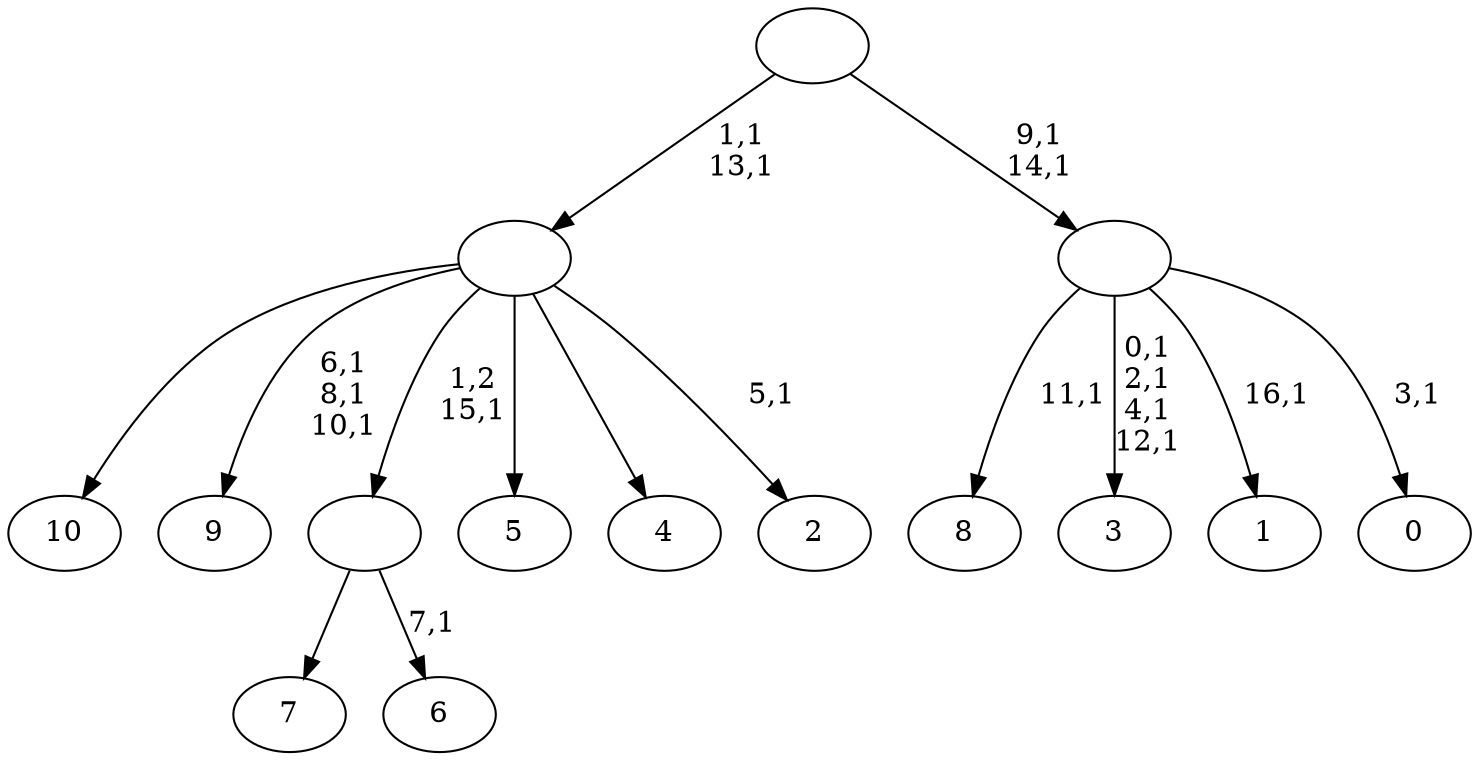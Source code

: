 digraph T {
	28 [label="10"]
	27 [label="9"]
	23 [label="8"]
	21 [label="7"]
	20 [label="6"]
	18 [label=""]
	17 [label="5"]
	16 [label="4"]
	15 [label="3"]
	10 [label="2"]
	8 [label=""]
	6 [label="1"]
	4 [label="0"]
	2 [label=""]
	0 [label=""]
	18 -> 20 [label="7,1"]
	18 -> 21 [label=""]
	8 -> 10 [label="5,1"]
	8 -> 27 [label="6,1\n8,1\n10,1"]
	8 -> 28 [label=""]
	8 -> 18 [label="1,2\n15,1"]
	8 -> 17 [label=""]
	8 -> 16 [label=""]
	2 -> 4 [label="3,1"]
	2 -> 6 [label="16,1"]
	2 -> 15 [label="0,1\n2,1\n4,1\n12,1"]
	2 -> 23 [label="11,1"]
	0 -> 2 [label="9,1\n14,1"]
	0 -> 8 [label="1,1\n13,1"]
}
